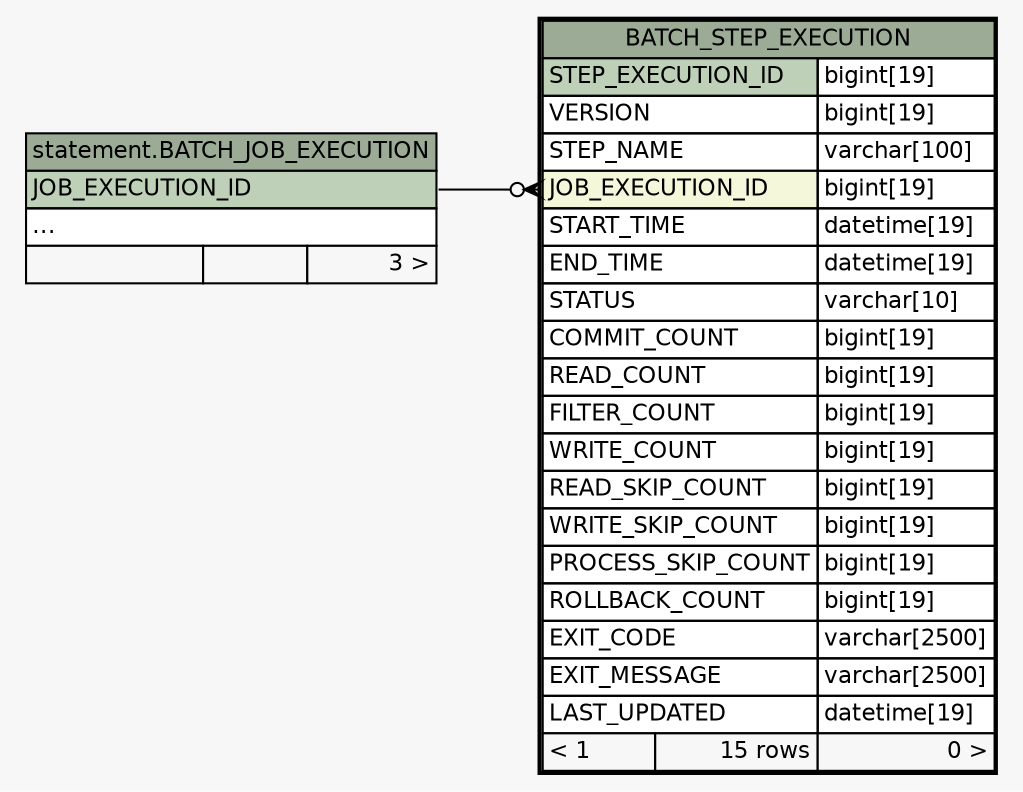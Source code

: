 // dot 2.36.0 on Mac OS X 10.10.2
// SchemaSpy rev Unknown
digraph "oneDegreeRelationshipsDiagram" {
  graph [
    rankdir="RL"
    bgcolor="#f7f7f7"
    
    nodesep="0.18"
    ranksep="0.46"
    fontname="Helvetica"
    fontsize="11"
  ];
  node [
    fontname="Helvetica"
    fontsize="11"
    shape="plaintext"
  ];
  edge [
    arrowsize="0.8"
  ];
  "BATCH_STEP_EXECUTION":"JOB_EXECUTION_ID":w -> "statement.BATCH_JOB_EXECUTION":"JOB_EXECUTION_ID":e [arrowhead=none dir=back arrowtail=crowodot];
  "statement.BATCH_JOB_EXECUTION" [
    label=<
    <TABLE BORDER="0" CELLBORDER="1" CELLSPACING="0" BGCOLOR="#ffffff">
      <TR><TD COLSPAN="3" BGCOLOR="#9bab96" ALIGN="CENTER">statement.BATCH_JOB_EXECUTION</TD></TR>
      <TR><TD PORT="JOB_EXECUTION_ID" COLSPAN="3" BGCOLOR="#bed1b8" ALIGN="LEFT">JOB_EXECUTION_ID</TD></TR>
      <TR><TD PORT="elipses" COLSPAN="3" ALIGN="LEFT">...</TD></TR>
      <TR><TD ALIGN="LEFT" BGCOLOR="#f7f7f7">  </TD><TD ALIGN="RIGHT" BGCOLOR="#f7f7f7">  </TD><TD ALIGN="RIGHT" BGCOLOR="#f7f7f7">3 &gt;</TD></TR>
    </TABLE>>
    tooltip="statement.BATCH_JOB_EXECUTION"
  ];
  "BATCH_STEP_EXECUTION" [
    label=<
    <TABLE BORDER="2" CELLBORDER="1" CELLSPACING="0" BGCOLOR="#ffffff">
      <TR><TD COLSPAN="3" BGCOLOR="#9bab96" ALIGN="CENTER">BATCH_STEP_EXECUTION</TD></TR>
      <TR><TD PORT="STEP_EXECUTION_ID" COLSPAN="2" BGCOLOR="#bed1b8" ALIGN="LEFT">STEP_EXECUTION_ID</TD><TD PORT="STEP_EXECUTION_ID.type" ALIGN="LEFT">bigint[19]</TD></TR>
      <TR><TD PORT="VERSION" COLSPAN="2" ALIGN="LEFT">VERSION</TD><TD PORT="VERSION.type" ALIGN="LEFT">bigint[19]</TD></TR>
      <TR><TD PORT="STEP_NAME" COLSPAN="2" ALIGN="LEFT">STEP_NAME</TD><TD PORT="STEP_NAME.type" ALIGN="LEFT">varchar[100]</TD></TR>
      <TR><TD PORT="JOB_EXECUTION_ID" COLSPAN="2" BGCOLOR="#f4f7da" ALIGN="LEFT">JOB_EXECUTION_ID</TD><TD PORT="JOB_EXECUTION_ID.type" ALIGN="LEFT">bigint[19]</TD></TR>
      <TR><TD PORT="START_TIME" COLSPAN="2" ALIGN="LEFT">START_TIME</TD><TD PORT="START_TIME.type" ALIGN="LEFT">datetime[19]</TD></TR>
      <TR><TD PORT="END_TIME" COLSPAN="2" ALIGN="LEFT">END_TIME</TD><TD PORT="END_TIME.type" ALIGN="LEFT">datetime[19]</TD></TR>
      <TR><TD PORT="STATUS" COLSPAN="2" ALIGN="LEFT">STATUS</TD><TD PORT="STATUS.type" ALIGN="LEFT">varchar[10]</TD></TR>
      <TR><TD PORT="COMMIT_COUNT" COLSPAN="2" ALIGN="LEFT">COMMIT_COUNT</TD><TD PORT="COMMIT_COUNT.type" ALIGN="LEFT">bigint[19]</TD></TR>
      <TR><TD PORT="READ_COUNT" COLSPAN="2" ALIGN="LEFT">READ_COUNT</TD><TD PORT="READ_COUNT.type" ALIGN="LEFT">bigint[19]</TD></TR>
      <TR><TD PORT="FILTER_COUNT" COLSPAN="2" ALIGN="LEFT">FILTER_COUNT</TD><TD PORT="FILTER_COUNT.type" ALIGN="LEFT">bigint[19]</TD></TR>
      <TR><TD PORT="WRITE_COUNT" COLSPAN="2" ALIGN="LEFT">WRITE_COUNT</TD><TD PORT="WRITE_COUNT.type" ALIGN="LEFT">bigint[19]</TD></TR>
      <TR><TD PORT="READ_SKIP_COUNT" COLSPAN="2" ALIGN="LEFT">READ_SKIP_COUNT</TD><TD PORT="READ_SKIP_COUNT.type" ALIGN="LEFT">bigint[19]</TD></TR>
      <TR><TD PORT="WRITE_SKIP_COUNT" COLSPAN="2" ALIGN="LEFT">WRITE_SKIP_COUNT</TD><TD PORT="WRITE_SKIP_COUNT.type" ALIGN="LEFT">bigint[19]</TD></TR>
      <TR><TD PORT="PROCESS_SKIP_COUNT" COLSPAN="2" ALIGN="LEFT">PROCESS_SKIP_COUNT</TD><TD PORT="PROCESS_SKIP_COUNT.type" ALIGN="LEFT">bigint[19]</TD></TR>
      <TR><TD PORT="ROLLBACK_COUNT" COLSPAN="2" ALIGN="LEFT">ROLLBACK_COUNT</TD><TD PORT="ROLLBACK_COUNT.type" ALIGN="LEFT">bigint[19]</TD></TR>
      <TR><TD PORT="EXIT_CODE" COLSPAN="2" ALIGN="LEFT">EXIT_CODE</TD><TD PORT="EXIT_CODE.type" ALIGN="LEFT">varchar[2500]</TD></TR>
      <TR><TD PORT="EXIT_MESSAGE" COLSPAN="2" ALIGN="LEFT">EXIT_MESSAGE</TD><TD PORT="EXIT_MESSAGE.type" ALIGN="LEFT">varchar[2500]</TD></TR>
      <TR><TD PORT="LAST_UPDATED" COLSPAN="2" ALIGN="LEFT">LAST_UPDATED</TD><TD PORT="LAST_UPDATED.type" ALIGN="LEFT">datetime[19]</TD></TR>
      <TR><TD ALIGN="LEFT" BGCOLOR="#f7f7f7">&lt; 1</TD><TD ALIGN="RIGHT" BGCOLOR="#f7f7f7">15 rows</TD><TD ALIGN="RIGHT" BGCOLOR="#f7f7f7">0 &gt;</TD></TR>
    </TABLE>>
    URL="BATCH_STEP_EXECUTION.html"
    tooltip="BATCH_STEP_EXECUTION"
  ];
}
